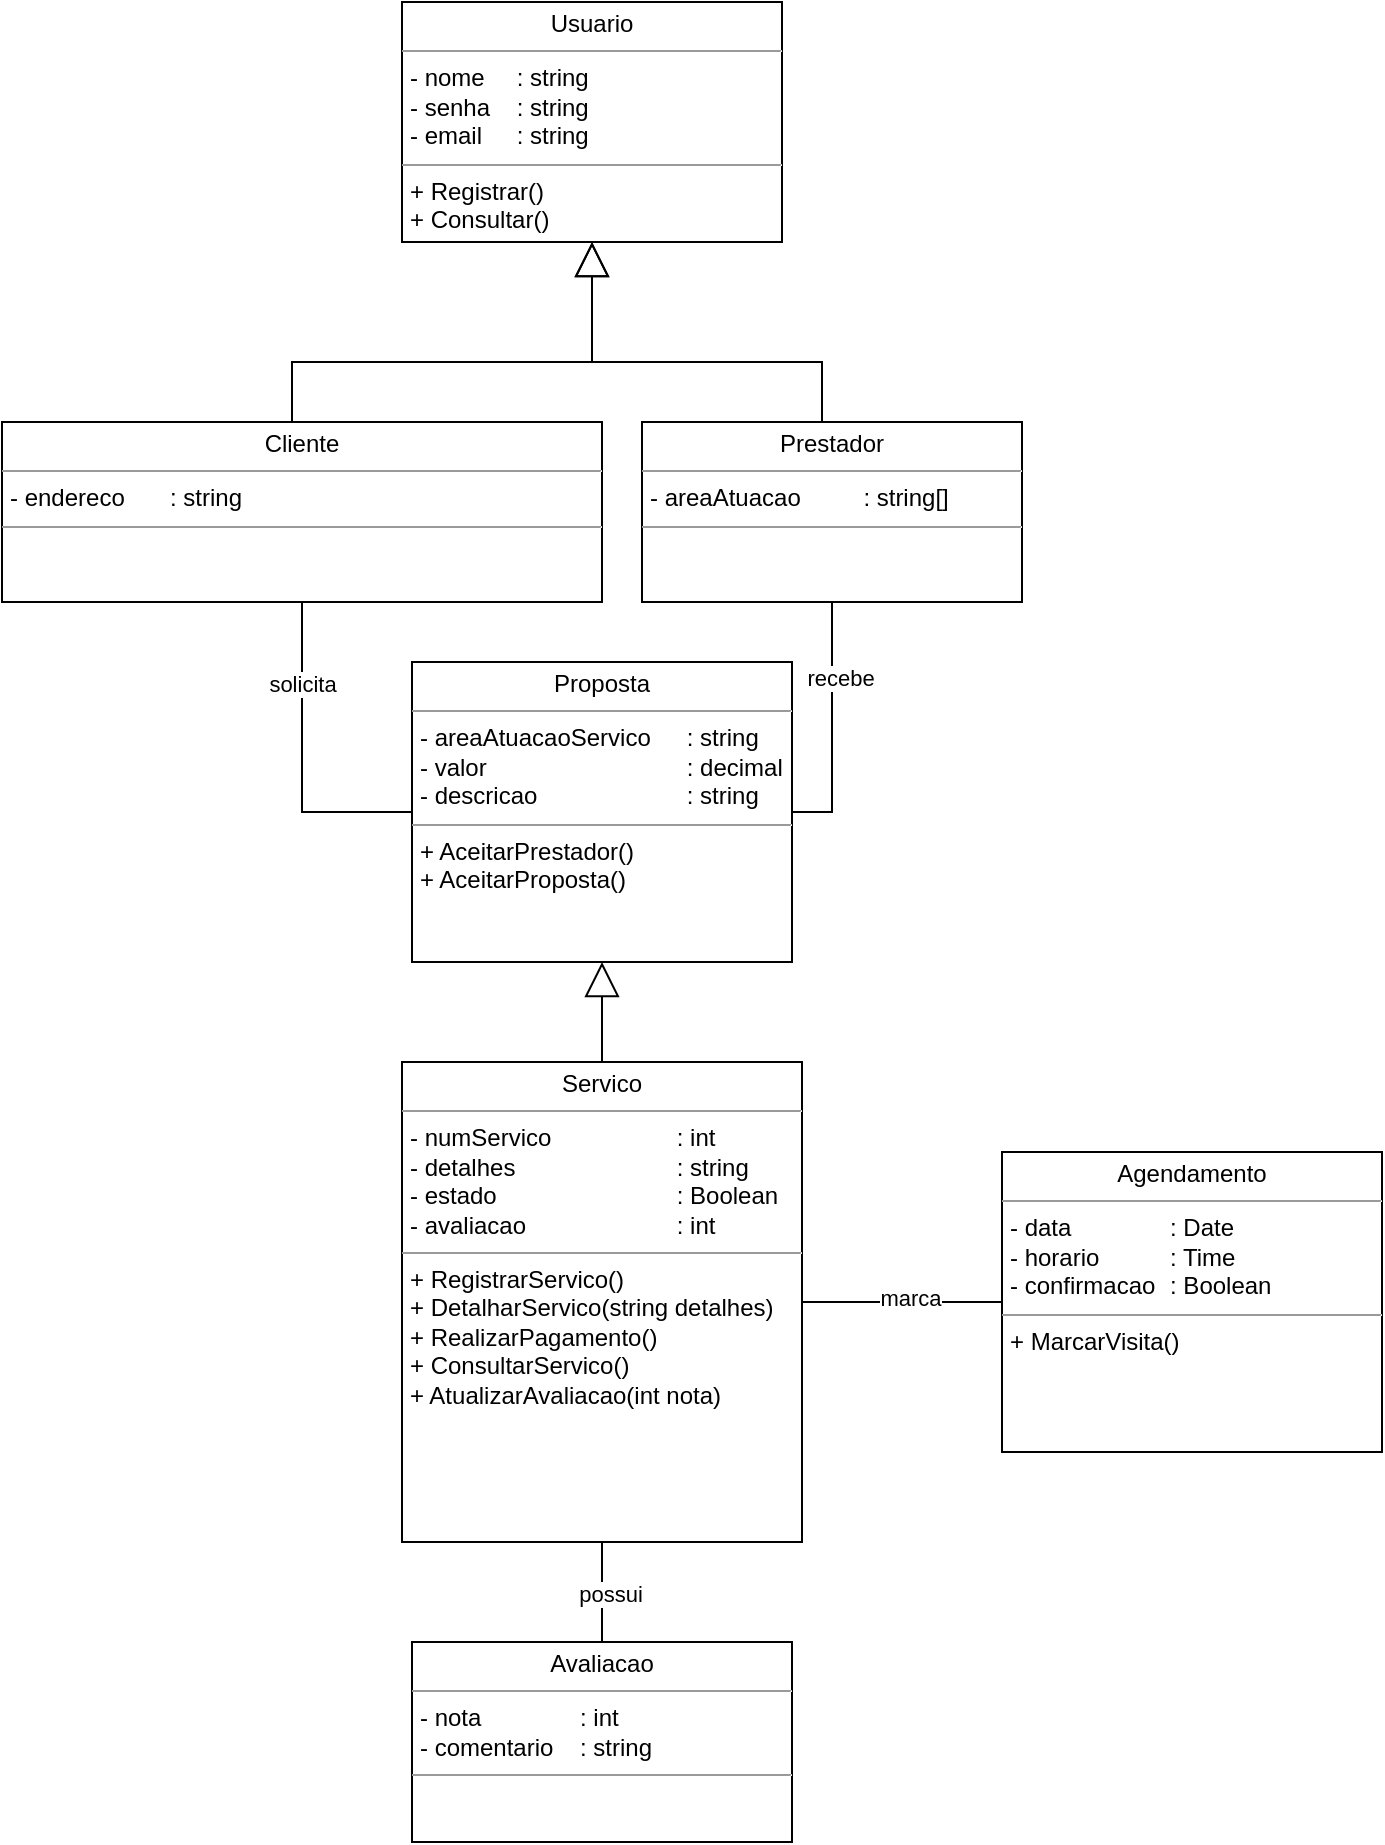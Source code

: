 <mxfile version="21.6.9" type="device">
  <diagram name="Page-1" id="c4acf3e9-155e-7222-9cf6-157b1a14988f">
    <mxGraphModel dx="1434" dy="764" grid="0" gridSize="10" guides="1" tooltips="1" connect="1" arrows="1" fold="1" page="1" pageScale="1" pageWidth="850" pageHeight="1100" background="none" math="0" shadow="0">
      <root>
        <mxCell id="0" />
        <mxCell id="1" parent="0" />
        <mxCell id="khF7QMa6Nm-8GaYA287C-9" style="edgeStyle=orthogonalEdgeStyle;rounded=0;orthogonalLoop=1;jettySize=auto;html=1;endArrow=block;endFill=0;endSize=15;" parent="1" source="5d2195bd80daf111-18" target="khF7QMa6Nm-8GaYA287C-5" edge="1">
          <mxGeometry relative="1" as="geometry">
            <Array as="points">
              <mxPoint x="175" y="190" />
              <mxPoint x="325" y="190" />
            </Array>
          </mxGeometry>
        </mxCell>
        <mxCell id="khF7QMa6Nm-8GaYA287C-33" style="edgeStyle=orthogonalEdgeStyle;rounded=0;orthogonalLoop=1;jettySize=auto;html=1;entryX=0;entryY=0.5;entryDx=0;entryDy=0;endArrow=none;endFill=0;" parent="1" source="5d2195bd80daf111-18" target="khF7QMa6Nm-8GaYA287C-28" edge="1">
          <mxGeometry relative="1" as="geometry" />
        </mxCell>
        <mxCell id="khF7QMa6Nm-8GaYA287C-36" value="solicita" style="edgeLabel;html=1;align=center;verticalAlign=middle;resizable=0;points=[];" parent="khF7QMa6Nm-8GaYA287C-33" vertex="1" connectable="0">
          <mxGeometry x="-0.496" relative="1" as="geometry">
            <mxPoint as="offset" />
          </mxGeometry>
        </mxCell>
        <mxCell id="5d2195bd80daf111-18" value="&lt;p style=&quot;margin:0px;margin-top:4px;text-align:center;&quot;&gt;Cliente&lt;/p&gt;&lt;hr size=&quot;1&quot;&gt;&lt;p style=&quot;margin:0px;margin-left:4px;&quot;&gt;- endereco&lt;span style=&quot;white-space: pre;&quot;&gt;&#x9;&lt;/span&gt;: string&lt;/p&gt;&lt;hr size=&quot;1&quot;&gt;&lt;p style=&quot;margin:0px;margin-left:4px;&quot;&gt;&lt;br&gt;&lt;/p&gt;" style="verticalAlign=top;align=left;overflow=fill;fontSize=12;fontFamily=Helvetica;html=1;rounded=0;shadow=0;comic=0;labelBackgroundColor=none;strokeWidth=1" parent="1" vertex="1">
          <mxGeometry x="30" y="220" width="300" height="90" as="geometry" />
        </mxCell>
        <mxCell id="khF7QMa6Nm-8GaYA287C-12" style="edgeStyle=orthogonalEdgeStyle;rounded=0;orthogonalLoop=1;jettySize=auto;html=1;entryX=0.5;entryY=1;entryDx=0;entryDy=0;endArrow=block;endFill=0;endSize=15;" parent="1" source="khF7QMa6Nm-8GaYA287C-2" target="khF7QMa6Nm-8GaYA287C-5" edge="1">
          <mxGeometry relative="1" as="geometry">
            <Array as="points">
              <mxPoint x="440" y="190" />
              <mxPoint x="325" y="190" />
            </Array>
          </mxGeometry>
        </mxCell>
        <mxCell id="khF7QMa6Nm-8GaYA287C-34" style="edgeStyle=orthogonalEdgeStyle;rounded=0;orthogonalLoop=1;jettySize=auto;html=1;entryX=1;entryY=0.5;entryDx=0;entryDy=0;endArrow=none;endFill=0;" parent="1" source="khF7QMa6Nm-8GaYA287C-2" target="khF7QMa6Nm-8GaYA287C-28" edge="1">
          <mxGeometry relative="1" as="geometry" />
        </mxCell>
        <mxCell id="khF7QMa6Nm-8GaYA287C-37" value="recebe" style="edgeLabel;html=1;align=center;verticalAlign=middle;resizable=0;points=[];" parent="khF7QMa6Nm-8GaYA287C-34" vertex="1" connectable="0">
          <mxGeometry x="-0.48" y="-1" relative="1" as="geometry">
            <mxPoint x="5" y="5" as="offset" />
          </mxGeometry>
        </mxCell>
        <mxCell id="khF7QMa6Nm-8GaYA287C-2" value="&lt;p style=&quot;margin:0px;margin-top:4px;text-align:center;&quot;&gt;Prestador&lt;/p&gt;&lt;hr size=&quot;1&quot;&gt;&lt;p style=&quot;margin:0px;margin-left:4px;&quot;&gt;- areaAtuacao&lt;span style=&quot;white-space: pre;&quot;&gt;&#x9;&lt;span style=&quot;white-space: pre;&quot;&gt;&#x9;&lt;/span&gt;&lt;/span&gt;: string[]&lt;/p&gt;&lt;hr size=&quot;1&quot;&gt;&lt;p style=&quot;margin:0px;margin-left:4px;&quot;&gt;&lt;br&gt;&lt;/p&gt;" style="verticalAlign=top;align=left;overflow=fill;fontSize=12;fontFamily=Helvetica;html=1;rounded=0;shadow=0;comic=0;labelBackgroundColor=none;strokeWidth=1" parent="1" vertex="1">
          <mxGeometry x="350" y="220" width="190" height="90" as="geometry" />
        </mxCell>
        <mxCell id="khF7QMa6Nm-8GaYA287C-26" style="edgeStyle=orthogonalEdgeStyle;rounded=0;orthogonalLoop=1;jettySize=auto;html=1;entryX=0;entryY=0.5;entryDx=0;entryDy=0;endArrow=none;endFill=0;" parent="1" source="khF7QMa6Nm-8GaYA287C-3" target="khF7QMa6Nm-8GaYA287C-4" edge="1">
          <mxGeometry relative="1" as="geometry" />
        </mxCell>
        <mxCell id="khF7QMa6Nm-8GaYA287C-32" value="marca" style="edgeLabel;html=1;align=center;verticalAlign=middle;resizable=0;points=[];" parent="khF7QMa6Nm-8GaYA287C-26" vertex="1" connectable="0">
          <mxGeometry x="0.071" y="2" relative="1" as="geometry">
            <mxPoint as="offset" />
          </mxGeometry>
        </mxCell>
        <mxCell id="khF7QMa6Nm-8GaYA287C-39" style="edgeStyle=orthogonalEdgeStyle;rounded=0;orthogonalLoop=1;jettySize=auto;html=1;entryX=0.5;entryY=1;entryDx=0;entryDy=0;endArrow=block;endFill=0;endSize=15;" parent="1" source="khF7QMa6Nm-8GaYA287C-3" target="khF7QMa6Nm-8GaYA287C-28" edge="1">
          <mxGeometry relative="1" as="geometry" />
        </mxCell>
        <mxCell id="khF7QMa6Nm-8GaYA287C-3" value="&lt;p style=&quot;margin:0px;margin-top:4px;text-align:center;&quot;&gt;Servico&lt;/p&gt;&lt;hr size=&quot;1&quot;&gt;&lt;p style=&quot;margin:0px;margin-left:4px;&quot;&gt;- numServico&lt;span style=&quot;white-space: pre;&quot;&gt;&#x9;&lt;/span&gt;&lt;span style=&quot;white-space: pre;&quot;&gt;&#x9;&lt;/span&gt;&lt;span style=&quot;white-space: pre;&quot;&gt;&#x9;&lt;/span&gt;: int&lt;/p&gt;&lt;p style=&quot;margin:0px;margin-left:4px;&quot;&gt;- detalhes&lt;span style=&quot;white-space: pre;&quot;&gt;&#x9;&lt;/span&gt;&lt;span style=&quot;white-space: pre;&quot;&gt;&#x9;&lt;/span&gt;&lt;span style=&quot;white-space: pre;&quot;&gt;&#x9;&lt;/span&gt;: string&lt;/p&gt;&lt;p style=&quot;margin:0px;margin-left:4px;&quot;&gt;- estado&lt;span style=&quot;white-space: pre;&quot;&gt;&#x9;&lt;/span&gt;&lt;span style=&quot;white-space: pre;&quot;&gt;&#x9;&lt;/span&gt;&lt;span style=&quot;white-space: pre;&quot;&gt;&#x9;&lt;/span&gt;&lt;span style=&quot;white-space: pre;&quot;&gt;&#x9;&lt;/span&gt;: Boolean&lt;/p&gt;&lt;p style=&quot;margin:0px;margin-left:4px;&quot;&gt;- avaliacao&lt;span style=&quot;white-space: pre;&quot;&gt;&#x9;&lt;/span&gt;&lt;span style=&quot;white-space: pre;&quot;&gt;&#x9;&lt;/span&gt;&lt;span style=&quot;white-space: pre;&quot;&gt;&#x9;&lt;/span&gt;: int&lt;/p&gt;&lt;hr size=&quot;1&quot;&gt;&lt;p style=&quot;margin:0px;margin-left:4px;&quot;&gt;+ RegistrarServico()&amp;nbsp;&lt;/p&gt;&lt;p style=&quot;margin:0px;margin-left:4px;&quot;&gt;+ DetalharServico(string detalhes)&lt;/p&gt;&lt;p style=&quot;margin:0px;margin-left:4px;&quot;&gt;+ RealizarPagamento()&lt;/p&gt;&lt;p style=&quot;margin:0px;margin-left:4px;&quot;&gt;+ ConsultarServico()&amp;nbsp;&lt;/p&gt;&lt;p style=&quot;margin:0px;margin-left:4px;&quot;&gt;+ AtualizarAvaliacao(int nota)&lt;/p&gt;&lt;p style=&quot;margin:0px;margin-left:4px;&quot;&gt;&lt;br&gt;&lt;/p&gt;&lt;p style=&quot;margin:0px;margin-left:4px;&quot;&gt;&lt;br&gt;&lt;/p&gt;" style="verticalAlign=top;align=left;overflow=fill;fontSize=12;fontFamily=Helvetica;html=1;rounded=0;shadow=0;comic=0;labelBackgroundColor=none;strokeWidth=1" parent="1" vertex="1">
          <mxGeometry x="230" y="540" width="200" height="240" as="geometry" />
        </mxCell>
        <mxCell id="khF7QMa6Nm-8GaYA287C-4" value="&lt;p style=&quot;margin:0px;margin-top:4px;text-align:center;&quot;&gt;Agendamento&lt;/p&gt;&lt;hr size=&quot;1&quot;&gt;&lt;p style=&quot;margin:0px;margin-left:4px;&quot;&gt;- data&lt;span style=&quot;white-space: pre;&quot;&gt;&#x9;&lt;/span&gt;&lt;span style=&quot;white-space: pre;&quot;&gt;&#x9;&lt;/span&gt;: Date&lt;/p&gt;&lt;p style=&quot;margin:0px;margin-left:4px;&quot;&gt;- horario&lt;span style=&quot;white-space: pre;&quot;&gt;&#x9;&lt;/span&gt;&lt;span style=&quot;white-space: pre;&quot;&gt;&#x9;&lt;/span&gt;: Time&lt;/p&gt;&lt;p style=&quot;margin:0px;margin-left:4px;&quot;&gt;- confirmacao&lt;span style=&quot;white-space: pre;&quot;&gt;&#x9;&lt;/span&gt;: Boolean&lt;/p&gt;&lt;hr size=&quot;1&quot;&gt;&lt;p style=&quot;margin:0px;margin-left:4px;&quot;&gt;+ MarcarVisita()&lt;/p&gt;" style="verticalAlign=top;align=left;overflow=fill;fontSize=12;fontFamily=Helvetica;html=1;rounded=0;shadow=0;comic=0;labelBackgroundColor=none;strokeWidth=1" parent="1" vertex="1">
          <mxGeometry x="530" y="585" width="190" height="150" as="geometry" />
        </mxCell>
        <mxCell id="khF7QMa6Nm-8GaYA287C-5" value="&lt;p style=&quot;margin:0px;margin-top:4px;text-align:center;&quot;&gt;Usuario&lt;/p&gt;&lt;hr size=&quot;1&quot;&gt;&lt;p style=&quot;margin:0px;margin-left:4px;&quot;&gt;- nome&lt;span style=&quot;white-space: pre;&quot;&gt;&#x9;&lt;/span&gt;: string&lt;/p&gt;&lt;p style=&quot;margin:0px;margin-left:4px;&quot;&gt;- senha&lt;span style=&quot;white-space: pre;&quot;&gt;&#x9;&lt;/span&gt;: string&lt;/p&gt;&lt;p style=&quot;margin:0px;margin-left:4px;&quot;&gt;- email&lt;span style=&quot;white-space: pre;&quot;&gt;&#x9;&lt;/span&gt;: string&lt;/p&gt;&lt;hr size=&quot;1&quot;&gt;&lt;p style=&quot;margin:0px;margin-left:4px;&quot;&gt;+ Registrar()&lt;/p&gt;&lt;p style=&quot;margin:0px;margin-left:4px;&quot;&gt;+ Consultar()&lt;/p&gt;" style="verticalAlign=top;align=left;overflow=fill;fontSize=12;fontFamily=Helvetica;html=1;rounded=0;shadow=0;comic=0;labelBackgroundColor=none;strokeWidth=1" parent="1" vertex="1">
          <mxGeometry x="230" y="10" width="190" height="120" as="geometry" />
        </mxCell>
        <mxCell id="khF7QMa6Nm-8GaYA287C-28" value="&lt;p style=&quot;margin:0px;margin-top:4px;text-align:center;&quot;&gt;Proposta&lt;/p&gt;&lt;hr size=&quot;1&quot;&gt;&lt;p style=&quot;margin:0px;margin-left:4px;&quot;&gt;- areaAtuacaoServico&lt;span style=&quot;white-space: pre;&quot;&gt;&#x9;&lt;/span&gt;: string&lt;br&gt;&lt;/p&gt;&lt;p style=&quot;margin:0px;margin-left:4px;&quot;&gt;- valor&lt;span style=&quot;white-space: pre;&quot;&gt;&#x9;&lt;/span&gt;&lt;span style=&quot;white-space: pre;&quot;&gt;&#x9;&lt;/span&gt;&lt;span style=&quot;white-space: pre;&quot;&gt;&#x9;&lt;/span&gt;&lt;span style=&quot;white-space: pre;&quot;&gt;&#x9;&lt;/span&gt;: decimal&lt;/p&gt;&lt;p style=&quot;margin:0px;margin-left:4px;&quot;&gt;- descricao&lt;span style=&quot;white-space: pre;&quot;&gt;&#x9;&lt;/span&gt;&lt;span style=&quot;white-space: pre;&quot;&gt;&#x9;&lt;/span&gt;&lt;span style=&quot;white-space: pre;&quot;&gt;&#x9;&lt;/span&gt;: string&amp;nbsp;&lt;/p&gt;&lt;hr size=&quot;1&quot;&gt;&lt;p style=&quot;margin:0px;margin-left:4px;&quot;&gt;+ AceitarPrestador()&lt;/p&gt;&lt;p style=&quot;margin:0px;margin-left:4px;&quot;&gt;+ AceitarProposta()&lt;/p&gt;&lt;p style=&quot;margin:0px;margin-left:4px;&quot;&gt;&lt;br&gt;&lt;/p&gt;" style="verticalAlign=top;align=left;overflow=fill;fontSize=12;fontFamily=Helvetica;html=1;rounded=0;shadow=0;comic=0;labelBackgroundColor=none;strokeWidth=1" parent="1" vertex="1">
          <mxGeometry x="235" y="340" width="190" height="150" as="geometry" />
        </mxCell>
        <mxCell id="khF7QMa6Nm-8GaYA287C-30" style="edgeStyle=orthogonalEdgeStyle;rounded=0;orthogonalLoop=1;jettySize=auto;html=1;endArrow=none;endFill=0;" parent="1" source="khF7QMa6Nm-8GaYA287C-29" target="khF7QMa6Nm-8GaYA287C-3" edge="1">
          <mxGeometry relative="1" as="geometry" />
        </mxCell>
        <mxCell id="khF7QMa6Nm-8GaYA287C-31" value="possui" style="edgeLabel;html=1;align=center;verticalAlign=middle;resizable=0;points=[];" parent="khF7QMa6Nm-8GaYA287C-30" vertex="1" connectable="0">
          <mxGeometry x="-0.03" y="-4" relative="1" as="geometry">
            <mxPoint as="offset" />
          </mxGeometry>
        </mxCell>
        <mxCell id="khF7QMa6Nm-8GaYA287C-29" value="&lt;p style=&quot;margin:0px;margin-top:4px;text-align:center;&quot;&gt;Avaliacao&lt;/p&gt;&lt;hr size=&quot;1&quot;&gt;&lt;p style=&quot;margin:0px;margin-left:4px;&quot;&gt;- nota&lt;span style=&quot;white-space: pre;&quot;&gt;&#x9;&lt;/span&gt;&lt;span style=&quot;white-space: pre;&quot;&gt;&#x9;&lt;/span&gt;: int&lt;/p&gt;&lt;p style=&quot;margin:0px;margin-left:4px;&quot;&gt;- comentario&lt;span style=&quot;white-space: pre;&quot;&gt;&#x9;&lt;/span&gt;: string&lt;br&gt;&lt;/p&gt;&lt;hr size=&quot;1&quot;&gt;&lt;p style=&quot;margin:0px;margin-left:4px;&quot;&gt;&lt;br&gt;&lt;/p&gt;" style="verticalAlign=top;align=left;overflow=fill;fontSize=12;fontFamily=Helvetica;html=1;rounded=0;shadow=0;comic=0;labelBackgroundColor=none;strokeWidth=1" parent="1" vertex="1">
          <mxGeometry x="235" y="830" width="190" height="100" as="geometry" />
        </mxCell>
      </root>
    </mxGraphModel>
  </diagram>
</mxfile>
